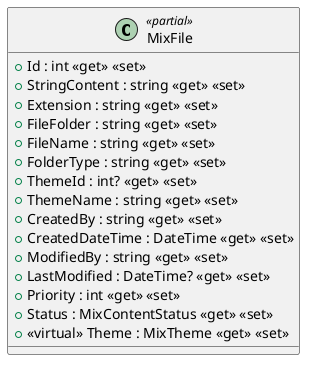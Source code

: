 @startuml
class MixFile <<partial>> {
    + Id : int <<get>> <<set>>
    + StringContent : string <<get>> <<set>>
    + Extension : string <<get>> <<set>>
    + FileFolder : string <<get>> <<set>>
    + FileName : string <<get>> <<set>>
    + FolderType : string <<get>> <<set>>
    + ThemeId : int? <<get>> <<set>>
    + ThemeName : string <<get>> <<set>>
    + CreatedBy : string <<get>> <<set>>
    + CreatedDateTime : DateTime <<get>> <<set>>
    + ModifiedBy : string <<get>> <<set>>
    + LastModified : DateTime? <<get>> <<set>>
    + Priority : int <<get>> <<set>>
    + Status : MixContentStatus <<get>> <<set>>
    + <<virtual>> Theme : MixTheme <<get>> <<set>>
}
@enduml
